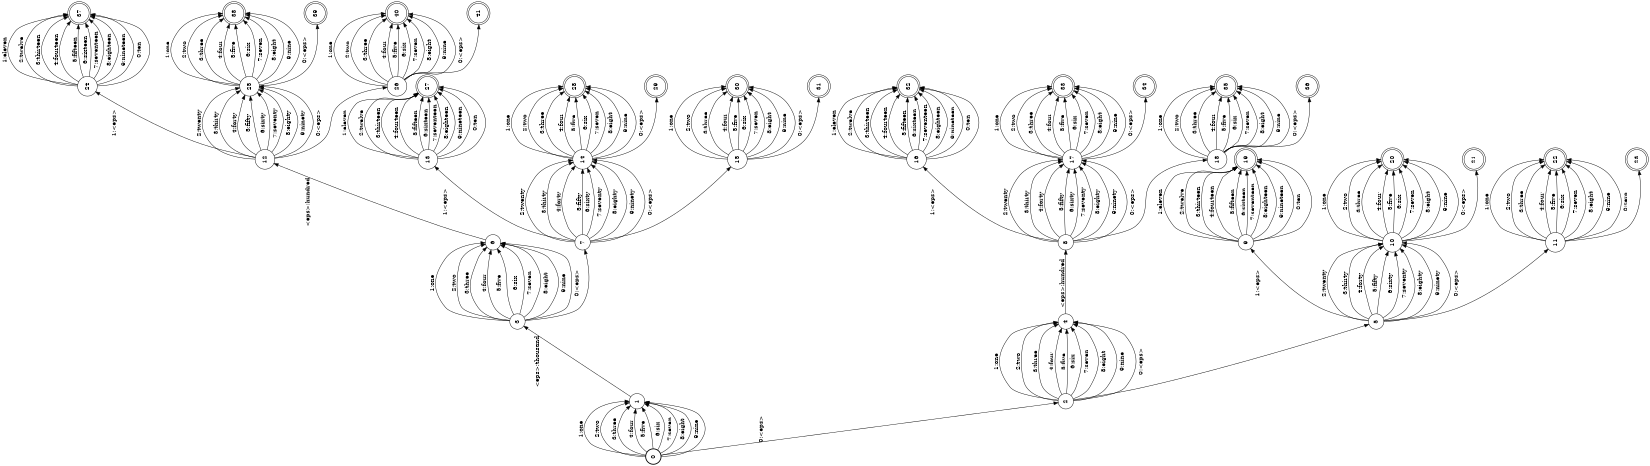 digraph FST {
rankdir = LR;
size = "8.5,11";
label = "";
center = 1;
orientation = Landscape;
ranksep = "0.4";
nodesep = "0.25";
0 [label = "0", shape = circle, style = bold, fontsize = 14]
	0 -> 1 [label = "1:one", fontsize = 14];
	0 -> 1 [label = "2:two", fontsize = 14];
	0 -> 1 [label = "3:three", fontsize = 14];
	0 -> 1 [label = "4:four", fontsize = 14];
	0 -> 1 [label = "5:five", fontsize = 14];
	0 -> 1 [label = "6:six", fontsize = 14];
	0 -> 1 [label = "7:seven", fontsize = 14];
	0 -> 1 [label = "8:eight", fontsize = 14];
	0 -> 1 [label = "9:nine", fontsize = 14];
	0 -> 2 [label = "0:<eps>", fontsize = 14];
1 [label = "1", shape = circle, style = solid, fontsize = 14]
	1 -> 3 [label = "<eps>:thousand", fontsize = 14];
2 [label = "2", shape = circle, style = solid, fontsize = 14]
	2 -> 4 [label = "1:one", fontsize = 14];
	2 -> 4 [label = "2:two", fontsize = 14];
	2 -> 4 [label = "3:three", fontsize = 14];
	2 -> 4 [label = "4:four", fontsize = 14];
	2 -> 4 [label = "5:five", fontsize = 14];
	2 -> 4 [label = "6:six", fontsize = 14];
	2 -> 4 [label = "7:seven", fontsize = 14];
	2 -> 4 [label = "8:eight", fontsize = 14];
	2 -> 4 [label = "9:nine", fontsize = 14];
	2 -> 5 [label = "0:<eps>", fontsize = 14];
3 [label = "3", shape = circle, style = solid, fontsize = 14]
	3 -> 6 [label = "1:one", fontsize = 14];
	3 -> 6 [label = "2:two", fontsize = 14];
	3 -> 6 [label = "3:three", fontsize = 14];
	3 -> 6 [label = "4:four", fontsize = 14];
	3 -> 6 [label = "5:five", fontsize = 14];
	3 -> 6 [label = "6:six", fontsize = 14];
	3 -> 6 [label = "7:seven", fontsize = 14];
	3 -> 6 [label = "8:eight", fontsize = 14];
	3 -> 6 [label = "9:nine", fontsize = 14];
	3 -> 7 [label = "0:<eps>", fontsize = 14];
4 [label = "4", shape = circle, style = solid, fontsize = 14]
	4 -> 8 [label = "<eps>:hundred", fontsize = 14];
5 [label = "5", shape = circle, style = solid, fontsize = 14]
	5 -> 9 [label = "1:<eps>", fontsize = 14];
	5 -> 10 [label = "2:twenty", fontsize = 14];
	5 -> 10 [label = "3:thirty", fontsize = 14];
	5 -> 10 [label = "4:forty", fontsize = 14];
	5 -> 10 [label = "5:fifty", fontsize = 14];
	5 -> 10 [label = "6:sixty", fontsize = 14];
	5 -> 10 [label = "7:seventy", fontsize = 14];
	5 -> 10 [label = "8:eighty", fontsize = 14];
	5 -> 10 [label = "9:ninety", fontsize = 14];
	5 -> 11 [label = "0:<eps>", fontsize = 14];
6 [label = "6", shape = circle, style = solid, fontsize = 14]
	6 -> 12 [label = "<eps>:hundred", fontsize = 14];
7 [label = "7", shape = circle, style = solid, fontsize = 14]
	7 -> 13 [label = "1:<eps>", fontsize = 14];
	7 -> 14 [label = "2:twenty", fontsize = 14];
	7 -> 14 [label = "3:thirty", fontsize = 14];
	7 -> 14 [label = "4:forty", fontsize = 14];
	7 -> 14 [label = "5:fifty", fontsize = 14];
	7 -> 14 [label = "6:sixty", fontsize = 14];
	7 -> 14 [label = "7:seventy", fontsize = 14];
	7 -> 14 [label = "8:eighty", fontsize = 14];
	7 -> 14 [label = "9:ninety", fontsize = 14];
	7 -> 15 [label = "0:<eps>", fontsize = 14];
8 [label = "8", shape = circle, style = solid, fontsize = 14]
	8 -> 16 [label = "1:<eps>", fontsize = 14];
	8 -> 17 [label = "2:twenty", fontsize = 14];
	8 -> 17 [label = "3:thirty", fontsize = 14];
	8 -> 17 [label = "4:forty", fontsize = 14];
	8 -> 17 [label = "5:fifty", fontsize = 14];
	8 -> 17 [label = "6:sixty", fontsize = 14];
	8 -> 17 [label = "7:seventy", fontsize = 14];
	8 -> 17 [label = "8:eighty", fontsize = 14];
	8 -> 17 [label = "9:ninety", fontsize = 14];
	8 -> 18 [label = "0:<eps>", fontsize = 14];
9 [label = "9", shape = circle, style = solid, fontsize = 14]
	9 -> 19 [label = "1:eleven", fontsize = 14];
	9 -> 19 [label = "2:twelve", fontsize = 14];
	9 -> 19 [label = "3:thirteen", fontsize = 14];
	9 -> 19 [label = "4:fourteen", fontsize = 14];
	9 -> 19 [label = "5:fifteen", fontsize = 14];
	9 -> 19 [label = "6:sixteen", fontsize = 14];
	9 -> 19 [label = "7:seventeen", fontsize = 14];
	9 -> 19 [label = "8:eighteen", fontsize = 14];
	9 -> 19 [label = "9:nineteen", fontsize = 14];
	9 -> 19 [label = "0:ten", fontsize = 14];
10 [label = "10", shape = circle, style = solid, fontsize = 14]
	10 -> 20 [label = "1:one", fontsize = 14];
	10 -> 20 [label = "2:two", fontsize = 14];
	10 -> 20 [label = "3:three", fontsize = 14];
	10 -> 20 [label = "4:four", fontsize = 14];
	10 -> 20 [label = "5:five", fontsize = 14];
	10 -> 20 [label = "6:six", fontsize = 14];
	10 -> 20 [label = "7:seven", fontsize = 14];
	10 -> 20 [label = "8:eight", fontsize = 14];
	10 -> 20 [label = "9:nine", fontsize = 14];
	10 -> 21 [label = "0:<eps>", fontsize = 14];
11 [label = "11", shape = circle, style = solid, fontsize = 14]
	11 -> 22 [label = "1:one", fontsize = 14];
	11 -> 22 [label = "2:two", fontsize = 14];
	11 -> 22 [label = "3:three", fontsize = 14];
	11 -> 22 [label = "4:four", fontsize = 14];
	11 -> 22 [label = "5:five", fontsize = 14];
	11 -> 22 [label = "6:six", fontsize = 14];
	11 -> 22 [label = "7:seven", fontsize = 14];
	11 -> 22 [label = "8:eight", fontsize = 14];
	11 -> 22 [label = "9:nine", fontsize = 14];
	11 -> 23 [label = "0:zero", fontsize = 14];
12 [label = "12", shape = circle, style = solid, fontsize = 14]
	12 -> 24 [label = "1:<eps>", fontsize = 14];
	12 -> 25 [label = "2:twenty", fontsize = 14];
	12 -> 25 [label = "3:thirty", fontsize = 14];
	12 -> 25 [label = "4:forty", fontsize = 14];
	12 -> 25 [label = "5:fifty", fontsize = 14];
	12 -> 25 [label = "6:sixty", fontsize = 14];
	12 -> 25 [label = "7:seventy", fontsize = 14];
	12 -> 25 [label = "8:eighty", fontsize = 14];
	12 -> 25 [label = "9:ninety", fontsize = 14];
	12 -> 26 [label = "0:<eps>", fontsize = 14];
13 [label = "13", shape = circle, style = solid, fontsize = 14]
	13 -> 27 [label = "1:eleven", fontsize = 14];
	13 -> 27 [label = "2:twelve", fontsize = 14];
	13 -> 27 [label = "3:thirteen", fontsize = 14];
	13 -> 27 [label = "4:fourteen", fontsize = 14];
	13 -> 27 [label = "5:fifteen", fontsize = 14];
	13 -> 27 [label = "6:sixteen", fontsize = 14];
	13 -> 27 [label = "7:seventeen", fontsize = 14];
	13 -> 27 [label = "8:eighteen", fontsize = 14];
	13 -> 27 [label = "9:nineteen", fontsize = 14];
	13 -> 27 [label = "0:ten", fontsize = 14];
14 [label = "14", shape = circle, style = solid, fontsize = 14]
	14 -> 28 [label = "1:one", fontsize = 14];
	14 -> 28 [label = "2:two", fontsize = 14];
	14 -> 28 [label = "3:three", fontsize = 14];
	14 -> 28 [label = "4:four", fontsize = 14];
	14 -> 28 [label = "5:five", fontsize = 14];
	14 -> 28 [label = "6:six", fontsize = 14];
	14 -> 28 [label = "7:seven", fontsize = 14];
	14 -> 28 [label = "8:eight", fontsize = 14];
	14 -> 28 [label = "9:nine", fontsize = 14];
	14 -> 29 [label = "0:<eps>", fontsize = 14];
15 [label = "15", shape = circle, style = solid, fontsize = 14]
	15 -> 30 [label = "1:one", fontsize = 14];
	15 -> 30 [label = "2:two", fontsize = 14];
	15 -> 30 [label = "3:three", fontsize = 14];
	15 -> 30 [label = "4:four", fontsize = 14];
	15 -> 30 [label = "5:five", fontsize = 14];
	15 -> 30 [label = "6:six", fontsize = 14];
	15 -> 30 [label = "7:seven", fontsize = 14];
	15 -> 30 [label = "8:eight", fontsize = 14];
	15 -> 30 [label = "9:nine", fontsize = 14];
	15 -> 31 [label = "0:<eps>", fontsize = 14];
16 [label = "16", shape = circle, style = solid, fontsize = 14]
	16 -> 32 [label = "1:eleven", fontsize = 14];
	16 -> 32 [label = "2:twelve", fontsize = 14];
	16 -> 32 [label = "3:thirteen", fontsize = 14];
	16 -> 32 [label = "4:fourteen", fontsize = 14];
	16 -> 32 [label = "5:fifteen", fontsize = 14];
	16 -> 32 [label = "6:sixteen", fontsize = 14];
	16 -> 32 [label = "7:seventeen", fontsize = 14];
	16 -> 32 [label = "8:eighteen", fontsize = 14];
	16 -> 32 [label = "9:nineteen", fontsize = 14];
	16 -> 32 [label = "0:ten", fontsize = 14];
17 [label = "17", shape = circle, style = solid, fontsize = 14]
	17 -> 33 [label = "1:one", fontsize = 14];
	17 -> 33 [label = "2:two", fontsize = 14];
	17 -> 33 [label = "3:three", fontsize = 14];
	17 -> 33 [label = "4:four", fontsize = 14];
	17 -> 33 [label = "5:five", fontsize = 14];
	17 -> 33 [label = "6:six", fontsize = 14];
	17 -> 33 [label = "7:seven", fontsize = 14];
	17 -> 33 [label = "8:eight", fontsize = 14];
	17 -> 33 [label = "9:nine", fontsize = 14];
	17 -> 34 [label = "0:<eps>", fontsize = 14];
18 [label = "18", shape = circle, style = solid, fontsize = 14]
	18 -> 35 [label = "1:one", fontsize = 14];
	18 -> 35 [label = "2:two", fontsize = 14];
	18 -> 35 [label = "3:three", fontsize = 14];
	18 -> 35 [label = "4:four", fontsize = 14];
	18 -> 35 [label = "5:five", fontsize = 14];
	18 -> 35 [label = "6:six", fontsize = 14];
	18 -> 35 [label = "7:seven", fontsize = 14];
	18 -> 35 [label = "8:eight", fontsize = 14];
	18 -> 35 [label = "9:nine", fontsize = 14];
	18 -> 36 [label = "0:<eps>", fontsize = 14];
19 [label = "19", shape = doublecircle, style = solid, fontsize = 14]
20 [label = "20", shape = doublecircle, style = solid, fontsize = 14]
21 [label = "21", shape = doublecircle, style = solid, fontsize = 14]
22 [label = "22", shape = doublecircle, style = solid, fontsize = 14]
23 [label = "23", shape = doublecircle, style = solid, fontsize = 14]
24 [label = "24", shape = circle, style = solid, fontsize = 14]
	24 -> 37 [label = "1:eleven", fontsize = 14];
	24 -> 37 [label = "2:twelve", fontsize = 14];
	24 -> 37 [label = "3:thirteen", fontsize = 14];
	24 -> 37 [label = "4:fourteen", fontsize = 14];
	24 -> 37 [label = "5:fifteen", fontsize = 14];
	24 -> 37 [label = "6:sixteen", fontsize = 14];
	24 -> 37 [label = "7:seventeen", fontsize = 14];
	24 -> 37 [label = "8:eighteen", fontsize = 14];
	24 -> 37 [label = "9:nineteen", fontsize = 14];
	24 -> 37 [label = "0:ten", fontsize = 14];
25 [label = "25", shape = circle, style = solid, fontsize = 14]
	25 -> 38 [label = "1:one", fontsize = 14];
	25 -> 38 [label = "2:two", fontsize = 14];
	25 -> 38 [label = "3:three", fontsize = 14];
	25 -> 38 [label = "4:four", fontsize = 14];
	25 -> 38 [label = "5:five", fontsize = 14];
	25 -> 38 [label = "6:six", fontsize = 14];
	25 -> 38 [label = "7:seven", fontsize = 14];
	25 -> 38 [label = "8:eight", fontsize = 14];
	25 -> 38 [label = "9:nine", fontsize = 14];
	25 -> 39 [label = "0:<eps>", fontsize = 14];
26 [label = "26", shape = circle, style = solid, fontsize = 14]
	26 -> 40 [label = "1:one", fontsize = 14];
	26 -> 40 [label = "2:two", fontsize = 14];
	26 -> 40 [label = "3:three", fontsize = 14];
	26 -> 40 [label = "4:four", fontsize = 14];
	26 -> 40 [label = "5:five", fontsize = 14];
	26 -> 40 [label = "6:six", fontsize = 14];
	26 -> 40 [label = "7:seven", fontsize = 14];
	26 -> 40 [label = "8:eight", fontsize = 14];
	26 -> 40 [label = "9:nine", fontsize = 14];
	26 -> 41 [label = "0:<eps>", fontsize = 14];
27 [label = "27", shape = doublecircle, style = solid, fontsize = 14]
28 [label = "28", shape = doublecircle, style = solid, fontsize = 14]
29 [label = "29", shape = doublecircle, style = solid, fontsize = 14]
30 [label = "30", shape = doublecircle, style = solid, fontsize = 14]
31 [label = "31", shape = doublecircle, style = solid, fontsize = 14]
32 [label = "32", shape = doublecircle, style = solid, fontsize = 14]
33 [label = "33", shape = doublecircle, style = solid, fontsize = 14]
34 [label = "34", shape = doublecircle, style = solid, fontsize = 14]
35 [label = "35", shape = doublecircle, style = solid, fontsize = 14]
36 [label = "36", shape = doublecircle, style = solid, fontsize = 14]
37 [label = "37", shape = doublecircle, style = solid, fontsize = 14]
38 [label = "38", shape = doublecircle, style = solid, fontsize = 14]
39 [label = "39", shape = doublecircle, style = solid, fontsize = 14]
40 [label = "40", shape = doublecircle, style = solid, fontsize = 14]
41 [label = "41", shape = doublecircle, style = solid, fontsize = 14]
}

